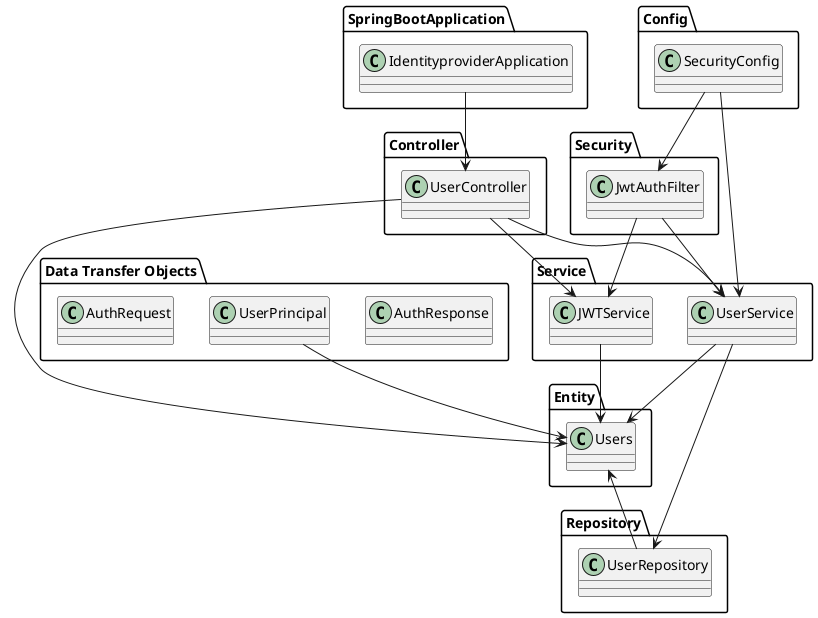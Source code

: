 @startuml

package "SpringBootApplication" {
  class IdentityproviderApplication
}

package "Data Transfer Objects" {
  class AuthResponse
  class UserPrincipal
  class AuthRequest
}

package "Repository" {
  class UserRepository
}

package "Config" {
  class SecurityConfig
}

package "Security" {
  class JwtAuthFilter
}

package "Entity" {
  class Users
}

package "Controller" {
  class UserController
}

package "Service" {
  class JWTService
  class UserService
}

Users <-- UserRepository
UserPrincipal --> Users
UserController --> Users
UserController --> UserService
UserController --> JWTService
UserService --> Users
UserService --> UserRepository
JWTService --> Users
JwtAuthFilter --> JWTService
JwtAuthFilter --> UserService
SecurityConfig --> JwtAuthFilter
SecurityConfig --> UserService
IdentityproviderApplication --> UserController

@enduml

The architecture diagram generated from the PlantUML code will show the classes grouped into logical packages (Controller, Service, Repository, Entity, Config, Security, SpringBootApplication, Data Transfer Objects). The arrows represent dependencies between classes. For example, the `UserController` class has dependencies on the `Users`, `UserService`, and `JWTService` classes.